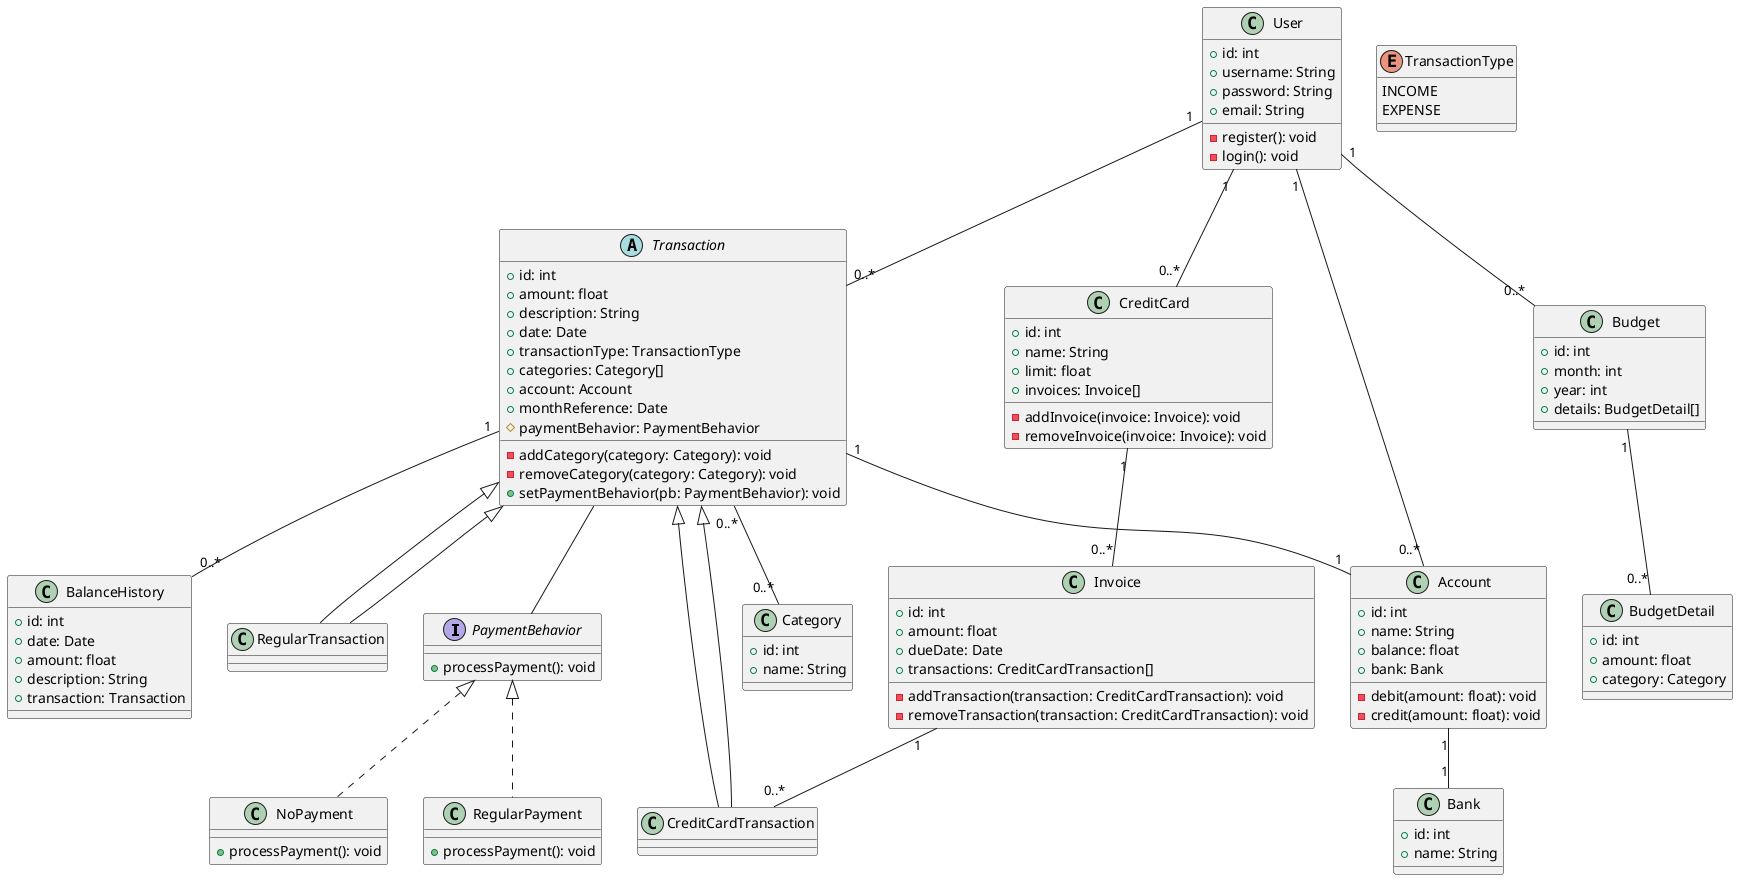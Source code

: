 @startuml

interface PaymentBehavior {
    +processPayment(): void
}

class RegularPayment implements PaymentBehavior {
    +processPayment(): void
}

class NoPayment implements PaymentBehavior {
    +processPayment(): void
}

class User {
    +id: int
    +username: String
    +password: String
    +email: String
    -register(): void
    -login(): void
}

abstract class Transaction {
    +id: int
    +amount: float
    +description: String
    +date: Date
    +transactionType: TransactionType
    +categories: Category[]
    +account: Account
    +monthReference: Date
    -addCategory(category: Category): void
    -removeCategory(category: Category): void
    #paymentBehavior: PaymentBehavior
    +setPaymentBehavior(pb: PaymentBehavior): void
}

class RegularTransaction extends Transaction {
}

class CreditCardTransaction extends Transaction {
}

enum TransactionType {
    INCOME
    EXPENSE
}

class Category {
    +id: int
    +name: String
}

class CreditCard {
    +id: int
    +name: String
    +limit: float
    +invoices: Invoice[]
    -addInvoice(invoice: Invoice): void
    -removeInvoice(invoice: Invoice): void
}

class Invoice {
    +id: int
    +amount: float
    +dueDate: Date
    +transactions: CreditCardTransaction[]
    -addTransaction(transaction: CreditCardTransaction): void
    -removeTransaction(transaction: CreditCardTransaction): void
}

class Budget {
    +id: int
    +month: int
    +year: int
    +details: BudgetDetail[]
}

class BudgetDetail {
    +id: int
    +amount: float
    +category: Category
}

class Account {
    +id: int
    +name: String
    +balance: float
    +bank: Bank
    -debit(amount: float): void
    -credit(amount: float): void
}

class Bank {
    +id: int
    +name: String
}

class BalanceHistory {
    +id: int
    +date: Date
    +amount: float
    +description: String
    +transaction: Transaction
}

User "1" -- "0..*" Transaction
Transaction "0..*" -- "0..*" Category
Transaction "1" -- "1" Account
User "1" -- "0..*" CreditCard
CreditCard "1" -- "0..*" Invoice
Invoice "1" -- "0..*" CreditCardTransaction
User "1" -- "0..*" Budget
Budget "1" -- "0..*" BudgetDetail
User "1" -- "0..*" Account
Account "1" -- "1" Bank
Transaction "1" -- "0..*" BalanceHistory

Transaction <|-- RegularTransaction
Transaction <|-- CreditCardTransaction
Transaction -- PaymentBehavior

@enduml
